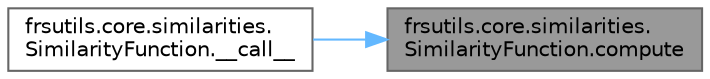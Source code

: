 digraph "frsutils.core.similarities.SimilarityFunction.compute"
{
 // LATEX_PDF_SIZE
  bgcolor="transparent";
  edge [fontname=Helvetica,fontsize=10,labelfontname=Helvetica,labelfontsize=10];
  node [fontname=Helvetica,fontsize=10,shape=box,height=0.2,width=0.4];
  rankdir="RL";
  Node1 [id="Node000001",label="frsutils.core.similarities.\lSimilarityFunction.compute",height=0.2,width=0.4,color="gray40", fillcolor="grey60", style="filled", fontcolor="black",tooltip=" "];
  Node1 -> Node2 [id="edge1_Node000001_Node000002",dir="back",color="steelblue1",style="solid",tooltip=" "];
  Node2 [id="Node000002",label="frsutils.core.similarities.\lSimilarityFunction.__call__",height=0.2,width=0.4,color="grey40", fillcolor="white", style="filled",URL="$classfrsutils_1_1core_1_1similarities_1_1_similarity_function.html#aece52b56284eadd0da20bd06fb98656a",tooltip=" "];
}
